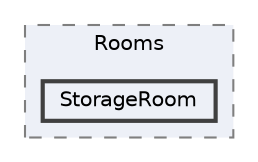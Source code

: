 digraph "Assets/Scripts/Ship/Rooms/StorageRoom"
{
 // INTERACTIVE_SVG=YES
 // LATEX_PDF_SIZE
  bgcolor="transparent";
  edge [fontname=Helvetica,fontsize=10,labelfontname=Helvetica,labelfontsize=10];
  node [fontname=Helvetica,fontsize=10,shape=box,height=0.2,width=0.4];
  compound=true
  subgraph clusterdir_a529025ea757274504fc567e115d1528 {
    graph [ bgcolor="#edf0f7", pencolor="grey50", label="Rooms", fontname=Helvetica,fontsize=10 style="filled,dashed", URL="dir_a529025ea757274504fc567e115d1528.html",tooltip=""]
  dir_9efa16068a46d4ba510fb7c2b1f3f1ed [label="StorageRoom", fillcolor="#edf0f7", color="grey25", style="filled,bold", URL="dir_9efa16068a46d4ba510fb7c2b1f3f1ed.html",tooltip=""];
  }
}
